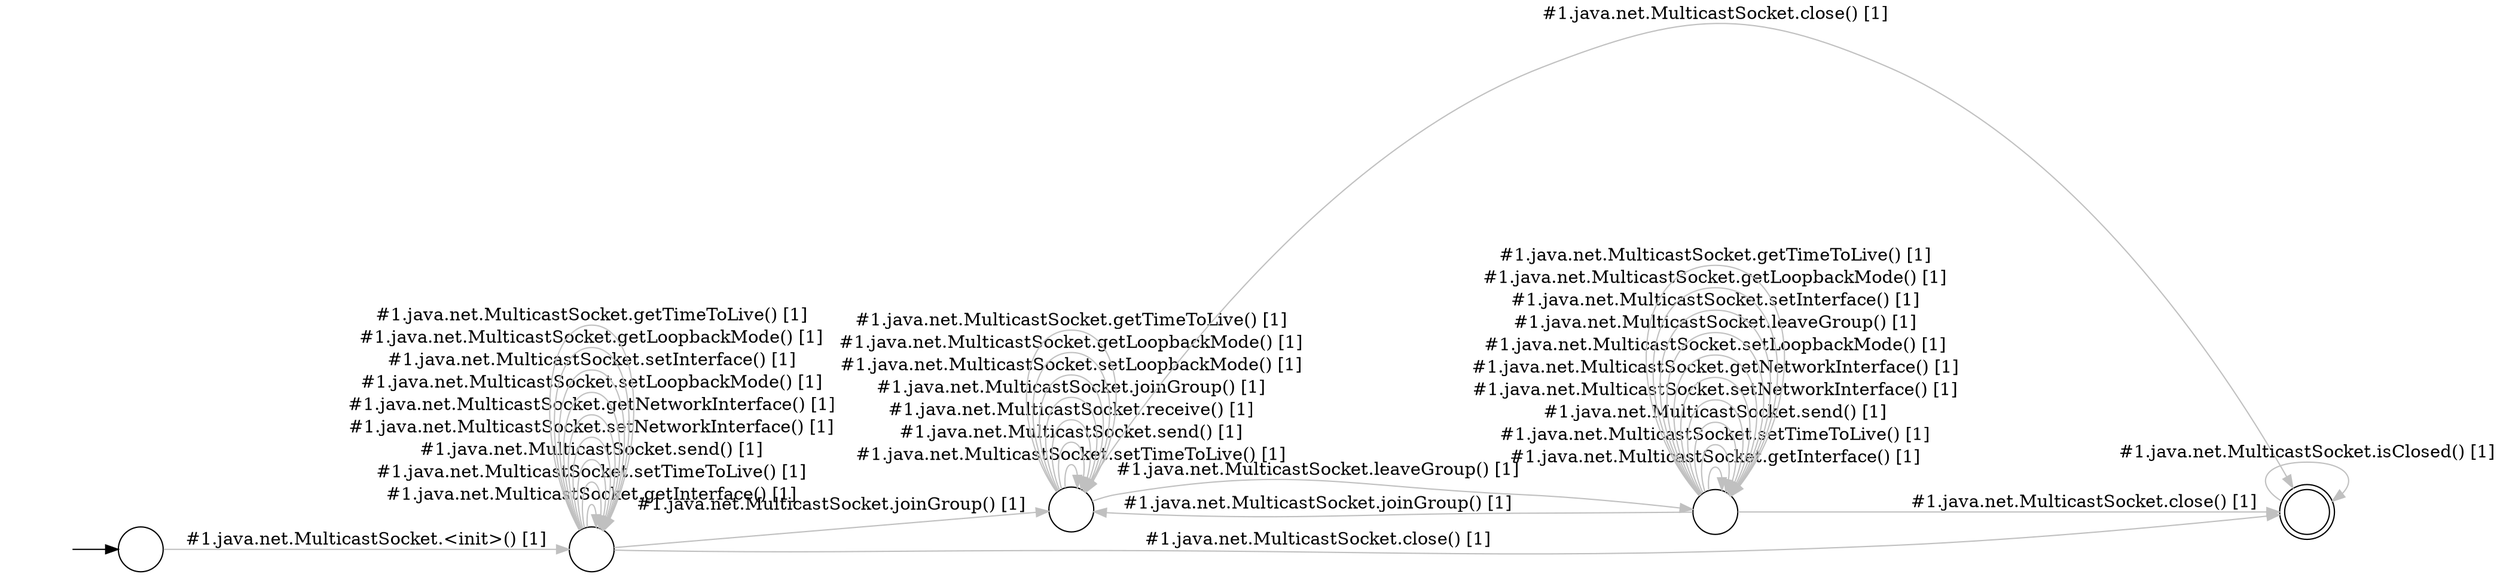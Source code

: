 digraph Automaton {
  rankdir = LR;
  0 [shape=circle,label=""];
  0 -> 0 [label="#1.java.net.MulticastSocket.getInterface() [1]",style="setlinewidth(1)",color=gray]
  0 -> 0 [label="#1.java.net.MulticastSocket.setTimeToLive() [1]",style="setlinewidth(1)",color=gray]
  0 -> 0 [label="#1.java.net.MulticastSocket.send() [1]",style="setlinewidth(1)",color=gray]
  0 -> 0 [label="#1.java.net.MulticastSocket.setNetworkInterface() [1]",style="setlinewidth(1)",color=gray]
  0 -> 0 [label="#1.java.net.MulticastSocket.getNetworkInterface() [1]",style="setlinewidth(1)",color=gray]
  0 -> 4 [label="#1.java.net.MulticastSocket.joinGroup() [1]",style="setlinewidth(1)",color=gray]
  0 -> 0 [label="#1.java.net.MulticastSocket.setLoopbackMode() [1]",style="setlinewidth(1)",color=gray]
  0 -> 0 [label="#1.java.net.MulticastSocket.setInterface() [1]",style="setlinewidth(1)",color=gray]
  0 -> 0 [label="#1.java.net.MulticastSocket.getLoopbackMode() [1]",style="setlinewidth(1)",color=gray]
  0 -> 0 [label="#1.java.net.MulticastSocket.getTimeToLive() [1]",style="setlinewidth(1)",color=gray]
  0 -> 3 [label="#1.java.net.MulticastSocket.close() [1]",style="setlinewidth(1)",color=gray]
  1 [shape=circle,label=""];
  1 -> 1 [label="#1.java.net.MulticastSocket.getInterface() [1]",style="setlinewidth(1)",color=gray]
  1 -> 1 [label="#1.java.net.MulticastSocket.setTimeToLive() [1]",style="setlinewidth(1)",color=gray]
  1 -> 1 [label="#1.java.net.MulticastSocket.send() [1]",style="setlinewidth(1)",color=gray]
  1 -> 1 [label="#1.java.net.MulticastSocket.setNetworkInterface() [1]",style="setlinewidth(1)",color=gray]
  1 -> 1 [label="#1.java.net.MulticastSocket.getNetworkInterface() [1]",style="setlinewidth(1)",color=gray]
  1 -> 4 [label="#1.java.net.MulticastSocket.joinGroup() [1]",style="setlinewidth(1)",color=gray]
  1 -> 1 [label="#1.java.net.MulticastSocket.setLoopbackMode() [1]",style="setlinewidth(1)",color=gray]
  1 -> 1 [label="#1.java.net.MulticastSocket.leaveGroup() [1]",style="setlinewidth(1)",color=gray]
  1 -> 1 [label="#1.java.net.MulticastSocket.setInterface() [1]",style="setlinewidth(1)",color=gray]
  1 -> 1 [label="#1.java.net.MulticastSocket.getLoopbackMode() [1]",style="setlinewidth(1)",color=gray]
  1 -> 1 [label="#1.java.net.MulticastSocket.getTimeToLive() [1]",style="setlinewidth(1)",color=gray]
  1 -> 3 [label="#1.java.net.MulticastSocket.close() [1]",style="setlinewidth(1)",color=gray]
  2 [shape=circle,label=""];
  initial [shape=plaintext,label=""];
  initial -> 2
  2 -> 0 [label="#1.java.net.MulticastSocket.<init>() [1]",style="setlinewidth(1)",color=gray]
  3 [shape=doublecircle,label=""];
  3 -> 3 [label="#1.java.net.MulticastSocket.isClosed() [1]",style="setlinewidth(1)",color=gray]
  4 [shape=circle,label=""];
  4 -> 4 [label="#1.java.net.MulticastSocket.setTimeToLive() [1]",style="setlinewidth(1)",color=gray]
  4 -> 4 [label="#1.java.net.MulticastSocket.send() [1]",style="setlinewidth(1)",color=gray]
  4 -> 4 [label="#1.java.net.MulticastSocket.receive() [1]",style="setlinewidth(1)",color=gray]
  4 -> 4 [label="#1.java.net.MulticastSocket.joinGroup() [1]",style="setlinewidth(1)",color=gray]
  4 -> 4 [label="#1.java.net.MulticastSocket.setLoopbackMode() [1]",style="setlinewidth(1)",color=gray]
  4 -> 1 [label="#1.java.net.MulticastSocket.leaveGroup() [1]",style="setlinewidth(1)",color=gray]
  4 -> 4 [label="#1.java.net.MulticastSocket.getLoopbackMode() [1]",style="setlinewidth(1)",color=gray]
  4 -> 4 [label="#1.java.net.MulticastSocket.getTimeToLive() [1]",style="setlinewidth(1)",color=gray]
  4 -> 3 [label="#1.java.net.MulticastSocket.close() [1]",style="setlinewidth(1)",color=gray]
}
